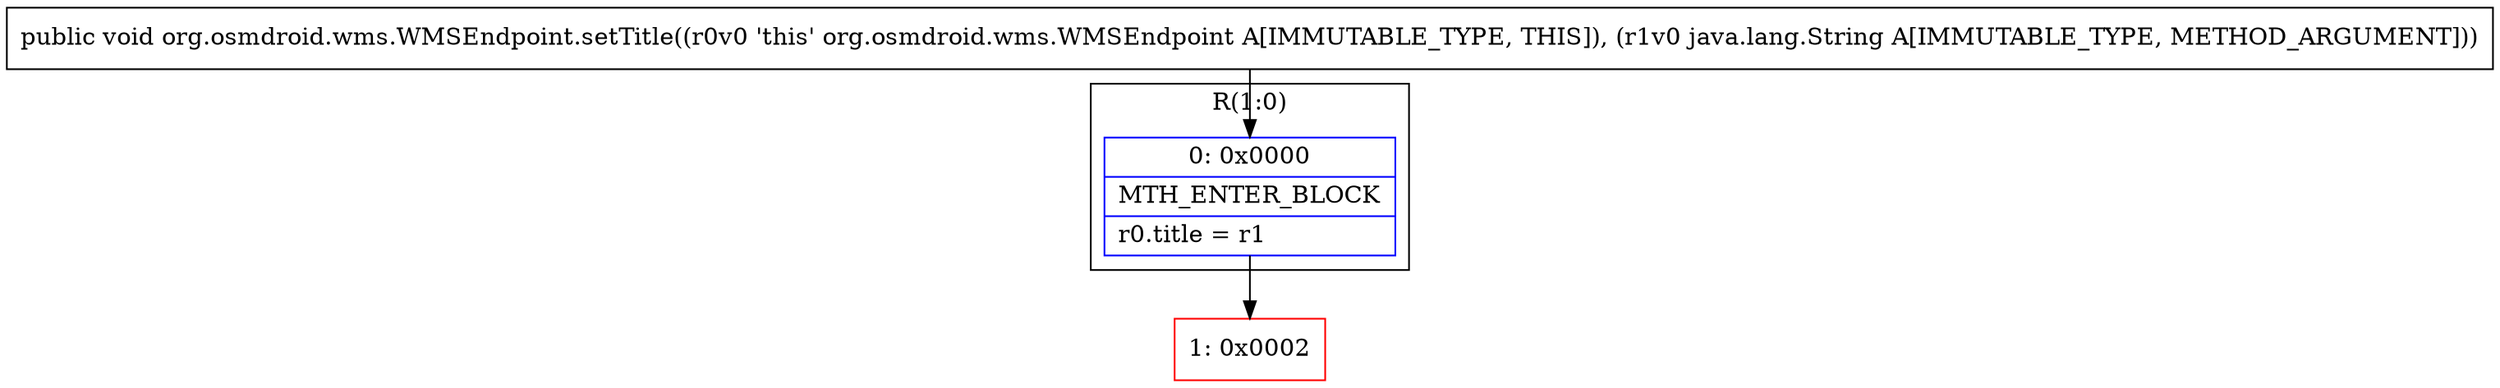 digraph "CFG fororg.osmdroid.wms.WMSEndpoint.setTitle(Ljava\/lang\/String;)V" {
subgraph cluster_Region_1671739421 {
label = "R(1:0)";
node [shape=record,color=blue];
Node_0 [shape=record,label="{0\:\ 0x0000|MTH_ENTER_BLOCK\l|r0.title = r1\l}"];
}
Node_1 [shape=record,color=red,label="{1\:\ 0x0002}"];
MethodNode[shape=record,label="{public void org.osmdroid.wms.WMSEndpoint.setTitle((r0v0 'this' org.osmdroid.wms.WMSEndpoint A[IMMUTABLE_TYPE, THIS]), (r1v0 java.lang.String A[IMMUTABLE_TYPE, METHOD_ARGUMENT])) }"];
MethodNode -> Node_0;
Node_0 -> Node_1;
}

